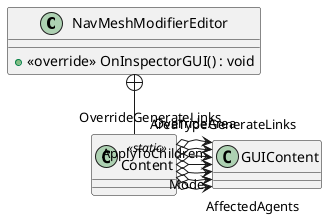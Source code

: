 @startuml
class NavMeshModifierEditor {
    + <<override>> OnInspectorGUI() : void
}
class Content <<static>> {
}
NavMeshModifierEditor +-- Content
Content o-> "Mode" GUIContent
Content o-> "AffectedAgents" GUIContent
Content o-> "ApplyToChildren" GUIContent
Content o-> "OverrideArea" GUIContent
Content o-> "AreaType" GUIContent
Content o-> "OverrideGenerateLinks" GUIContent
Content o-> "GenerateLinks" GUIContent
@enduml

